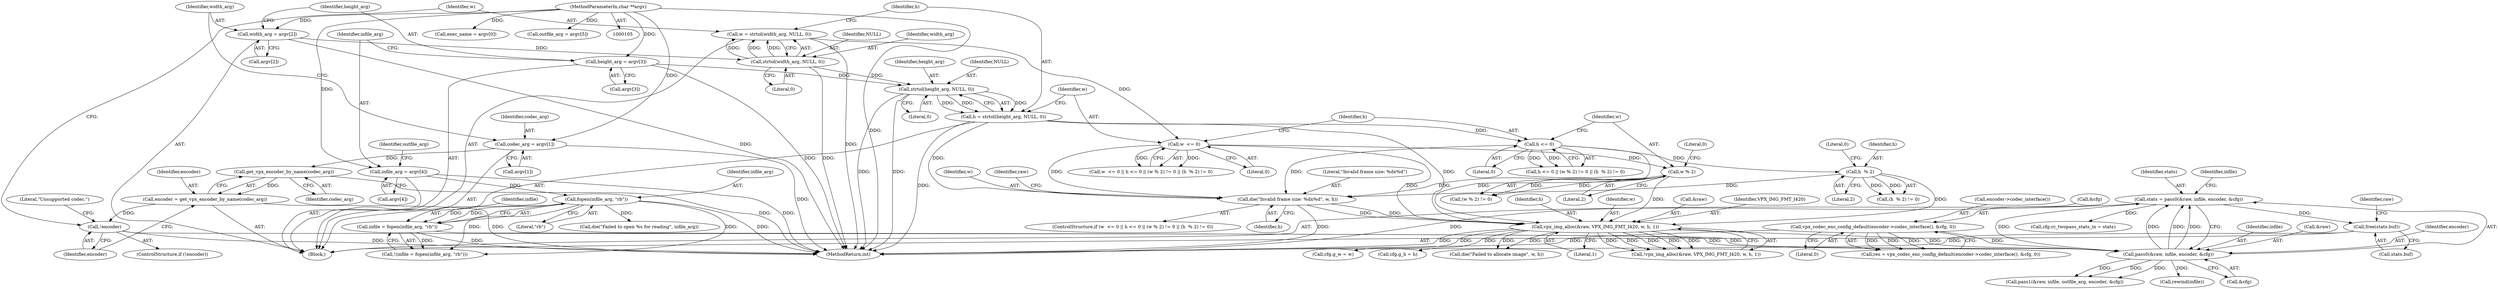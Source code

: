 digraph "0_Android_5a9753fca56f0eeb9f61e342b2fccffc364f9426_18@API" {
"1000316" [label="(Call,free(stats.buf))"];
"1000287" [label="(Call,stats = pass0(&raw, infile, encoder, &cfg))"];
"1000289" [label="(Call,pass0(&raw, infile, encoder, &cfg))"];
"1000215" [label="(Call,vpx_img_alloc(&raw, VPX_IMG_FMT_I420, w, h, 1))"];
"1000200" [label="(Call,w % 2)"];
"1000191" [label="(Call,w  <= 0)"];
"1000177" [label="(Call,w = strtol(width_arg, NULL, 0))"];
"1000179" [label="(Call,strtol(width_arg, NULL, 0))"];
"1000137" [label="(Call,width_arg = argv[2])"];
"1000107" [label="(MethodParameterIn,char **argv)"];
"1000209" [label="(Call,die(\"Invalid frame size: %dx%d\", w, h))"];
"1000205" [label="(Call,h  % 2)"];
"1000195" [label="(Call,h <= 0)"];
"1000183" [label="(Call,h = strtol(height_arg, NULL, 0))"];
"1000185" [label="(Call,strtol(height_arg, NULL, 0))"];
"1000142" [label="(Call,height_arg = argv[3])"];
"1000274" [label="(Call,infile = fopen(infile_arg, \"rb\"))"];
"1000276" [label="(Call,fopen(infile_arg, \"rb\"))"];
"1000147" [label="(Call,infile_arg = argv[4])"];
"1000173" [label="(Call,!encoder)"];
"1000168" [label="(Call,encoder = get_vpx_encoder_by_name(codec_arg))"];
"1000170" [label="(Call,get_vpx_encoder_by_name(codec_arg))"];
"1000132" [label="(Call,codec_arg = argv[1])"];
"1000232" [label="(Call,vpx_codec_enc_config_default(encoder->codec_interface(), &cfg, 0))"];
"1000292" [label="(Identifier,infile)"];
"1000182" [label="(Literal,0)"];
"1000243" [label="(Call,cfg.g_w = w)"];
"1000220" [label="(Identifier,h)"];
"1000186" [label="(Identifier,height_arg)"];
"1000232" [label="(Call,vpx_codec_enc_config_default(encoder->codec_interface(), &cfg, 0))"];
"1000273" [label="(Call,!(infile = fopen(infile_arg, \"rb\")))"];
"1000137" [label="(Call,width_arg = argv[2])"];
"1000212" [label="(Identifier,h)"];
"1000277" [label="(Identifier,infile_arg)"];
"1000210" [label="(Literal,\"Invalid frame size: %dx%d\")"];
"1000219" [label="(Identifier,w)"];
"1000290" [label="(Call,&raw)"];
"1000211" [label="(Identifier,w)"];
"1000178" [label="(Identifier,w)"];
"1000217" [label="(Identifier,raw)"];
"1000275" [label="(Identifier,infile)"];
"1000233" [label="(Call,encoder->codec_interface())"];
"1000195" [label="(Call,h <= 0)"];
"1000179" [label="(Call,strtol(width_arg, NULL, 0))"];
"1000176" [label="(Literal,\"Unsupported codec.\")"];
"1000132" [label="(Call,codec_arg = argv[1])"];
"1000170" [label="(Call,get_vpx_encoder_by_name(codec_arg))"];
"1000209" [label="(Call,die(\"Invalid frame size: %dx%d\", w, h))"];
"1000234" [label="(Call,&cfg)"];
"1000236" [label="(Literal,0)"];
"1000144" [label="(Call,argv[3])"];
"1000287" [label="(Call,stats = pass0(&raw, infile, encoder, &cfg))"];
"1000177" [label="(Call,w = strtol(width_arg, NULL, 0))"];
"1000297" [label="(Identifier,infile)"];
"1000143" [label="(Identifier,height_arg)"];
"1000215" [label="(Call,vpx_img_alloc(&raw, VPX_IMG_FMT_I420, w, h, 1))"];
"1000205" [label="(Call,h  % 2)"];
"1000206" [label="(Identifier,h)"];
"1000248" [label="(Call,cfg.g_h = h)"];
"1000171" [label="(Identifier,codec_arg)"];
"1000189" [label="(ControlStructure,if (w  <= 0 || h <= 0 || (w % 2) != 0 || (h  % 2) != 0))"];
"1000142" [label="(Call,height_arg = argv[3])"];
"1000216" [label="(Call,&raw)"];
"1000308" [label="(Call,pass1(&raw, infile, outfile_arg, encoder, &cfg))"];
"1000169" [label="(Identifier,encoder)"];
"1000200" [label="(Call,w % 2)"];
"1000168" [label="(Call,encoder = get_vpx_encoder_by_name(codec_arg))"];
"1000149" [label="(Call,argv[4])"];
"1000288" [label="(Identifier,stats)"];
"1000192" [label="(Identifier,w)"];
"1000296" [label="(Call,rewind(infile))"];
"1000279" [label="(Call,die(\"Failed to open %s for reading\", infile_arg))"];
"1000294" [label="(Call,&cfg)"];
"1000222" [label="(Call,die(\"Failed to allocate image\", w, h))"];
"1000303" [label="(Call,cfg.rc_twopass_stats_in = stats)"];
"1000157" [label="(Call,exec_name = argv[0])"];
"1000204" [label="(Call,(h  % 2) != 0)"];
"1000190" [label="(Call,w  <= 0 || h <= 0 || (w % 2) != 0 || (h  % 2) != 0)"];
"1000148" [label="(Identifier,infile_arg)"];
"1000108" [label="(Block,)"];
"1000147" [label="(Call,infile_arg = argv[4])"];
"1000289" [label="(Call,pass0(&raw, infile, encoder, &cfg))"];
"1000230" [label="(Call,res = vpx_codec_enc_config_default(encoder->codec_interface(), &cfg, 0))"];
"1000183" [label="(Call,h = strtol(height_arg, NULL, 0))"];
"1000153" [label="(Identifier,outfile_arg)"];
"1000133" [label="(Identifier,codec_arg)"];
"1000107" [label="(MethodParameterIn,char **argv)"];
"1000274" [label="(Call,infile = fopen(infile_arg, \"rb\"))"];
"1000134" [label="(Call,argv[1])"];
"1000152" [label="(Call,outfile_arg = argv[5])"];
"1000174" [label="(Identifier,encoder)"];
"1000276" [label="(Call,fopen(infile_arg, \"rb\"))"];
"1000317" [label="(Call,stats.buf)"];
"1000208" [label="(Literal,0)"];
"1000327" [label="(MethodReturn,int)"];
"1000278" [label="(Literal,\"rb\")"];
"1000139" [label="(Call,argv[2])"];
"1000197" [label="(Literal,0)"];
"1000188" [label="(Literal,0)"];
"1000196" [label="(Identifier,h)"];
"1000316" [label="(Call,free(stats.buf))"];
"1000221" [label="(Literal,1)"];
"1000191" [label="(Call,w  <= 0)"];
"1000194" [label="(Call,h <= 0 || (w % 2) != 0 || (h  % 2) != 0)"];
"1000180" [label="(Identifier,width_arg)"];
"1000184" [label="(Identifier,h)"];
"1000138" [label="(Identifier,width_arg)"];
"1000214" [label="(Call,!vpx_img_alloc(&raw, VPX_IMG_FMT_I420, w, h, 1))"];
"1000203" [label="(Literal,0)"];
"1000207" [label="(Literal,2)"];
"1000187" [label="(Identifier,NULL)"];
"1000293" [label="(Identifier,encoder)"];
"1000322" [label="(Identifier,raw)"];
"1000202" [label="(Literal,2)"];
"1000201" [label="(Identifier,w)"];
"1000173" [label="(Call,!encoder)"];
"1000218" [label="(Identifier,VPX_IMG_FMT_I420)"];
"1000172" [label="(ControlStructure,if (!encoder))"];
"1000185" [label="(Call,strtol(height_arg, NULL, 0))"];
"1000199" [label="(Call,(w % 2) != 0)"];
"1000193" [label="(Literal,0)"];
"1000181" [label="(Identifier,NULL)"];
"1000316" -> "1000108"  [label="AST: "];
"1000316" -> "1000317"  [label="CFG: "];
"1000317" -> "1000316"  [label="AST: "];
"1000322" -> "1000316"  [label="CFG: "];
"1000316" -> "1000327"  [label="DDG: "];
"1000287" -> "1000316"  [label="DDG: "];
"1000287" -> "1000108"  [label="AST: "];
"1000287" -> "1000289"  [label="CFG: "];
"1000288" -> "1000287"  [label="AST: "];
"1000289" -> "1000287"  [label="AST: "];
"1000297" -> "1000287"  [label="CFG: "];
"1000287" -> "1000327"  [label="DDG: "];
"1000289" -> "1000287"  [label="DDG: "];
"1000289" -> "1000287"  [label="DDG: "];
"1000289" -> "1000287"  [label="DDG: "];
"1000289" -> "1000287"  [label="DDG: "];
"1000287" -> "1000303"  [label="DDG: "];
"1000289" -> "1000294"  [label="CFG: "];
"1000290" -> "1000289"  [label="AST: "];
"1000292" -> "1000289"  [label="AST: "];
"1000293" -> "1000289"  [label="AST: "];
"1000294" -> "1000289"  [label="AST: "];
"1000215" -> "1000289"  [label="DDG: "];
"1000274" -> "1000289"  [label="DDG: "];
"1000173" -> "1000289"  [label="DDG: "];
"1000232" -> "1000289"  [label="DDG: "];
"1000289" -> "1000296"  [label="DDG: "];
"1000289" -> "1000308"  [label="DDG: "];
"1000289" -> "1000308"  [label="DDG: "];
"1000289" -> "1000308"  [label="DDG: "];
"1000215" -> "1000214"  [label="AST: "];
"1000215" -> "1000221"  [label="CFG: "];
"1000216" -> "1000215"  [label="AST: "];
"1000218" -> "1000215"  [label="AST: "];
"1000219" -> "1000215"  [label="AST: "];
"1000220" -> "1000215"  [label="AST: "];
"1000221" -> "1000215"  [label="AST: "];
"1000214" -> "1000215"  [label="CFG: "];
"1000215" -> "1000327"  [label="DDG: "];
"1000215" -> "1000214"  [label="DDG: "];
"1000215" -> "1000214"  [label="DDG: "];
"1000215" -> "1000214"  [label="DDG: "];
"1000215" -> "1000214"  [label="DDG: "];
"1000215" -> "1000214"  [label="DDG: "];
"1000200" -> "1000215"  [label="DDG: "];
"1000209" -> "1000215"  [label="DDG: "];
"1000209" -> "1000215"  [label="DDG: "];
"1000191" -> "1000215"  [label="DDG: "];
"1000205" -> "1000215"  [label="DDG: "];
"1000183" -> "1000215"  [label="DDG: "];
"1000195" -> "1000215"  [label="DDG: "];
"1000215" -> "1000222"  [label="DDG: "];
"1000215" -> "1000222"  [label="DDG: "];
"1000215" -> "1000243"  [label="DDG: "];
"1000215" -> "1000248"  [label="DDG: "];
"1000200" -> "1000199"  [label="AST: "];
"1000200" -> "1000202"  [label="CFG: "];
"1000201" -> "1000200"  [label="AST: "];
"1000202" -> "1000200"  [label="AST: "];
"1000203" -> "1000200"  [label="CFG: "];
"1000200" -> "1000199"  [label="DDG: "];
"1000200" -> "1000199"  [label="DDG: "];
"1000191" -> "1000200"  [label="DDG: "];
"1000200" -> "1000209"  [label="DDG: "];
"1000191" -> "1000190"  [label="AST: "];
"1000191" -> "1000193"  [label="CFG: "];
"1000192" -> "1000191"  [label="AST: "];
"1000193" -> "1000191"  [label="AST: "];
"1000196" -> "1000191"  [label="CFG: "];
"1000190" -> "1000191"  [label="CFG: "];
"1000191" -> "1000190"  [label="DDG: "];
"1000191" -> "1000190"  [label="DDG: "];
"1000177" -> "1000191"  [label="DDG: "];
"1000191" -> "1000209"  [label="DDG: "];
"1000177" -> "1000108"  [label="AST: "];
"1000177" -> "1000179"  [label="CFG: "];
"1000178" -> "1000177"  [label="AST: "];
"1000179" -> "1000177"  [label="AST: "];
"1000184" -> "1000177"  [label="CFG: "];
"1000177" -> "1000327"  [label="DDG: "];
"1000179" -> "1000177"  [label="DDG: "];
"1000179" -> "1000177"  [label="DDG: "];
"1000179" -> "1000177"  [label="DDG: "];
"1000179" -> "1000182"  [label="CFG: "];
"1000180" -> "1000179"  [label="AST: "];
"1000181" -> "1000179"  [label="AST: "];
"1000182" -> "1000179"  [label="AST: "];
"1000179" -> "1000327"  [label="DDG: "];
"1000137" -> "1000179"  [label="DDG: "];
"1000179" -> "1000185"  [label="DDG: "];
"1000137" -> "1000108"  [label="AST: "];
"1000137" -> "1000139"  [label="CFG: "];
"1000138" -> "1000137"  [label="AST: "];
"1000139" -> "1000137"  [label="AST: "];
"1000143" -> "1000137"  [label="CFG: "];
"1000137" -> "1000327"  [label="DDG: "];
"1000107" -> "1000137"  [label="DDG: "];
"1000107" -> "1000105"  [label="AST: "];
"1000107" -> "1000327"  [label="DDG: "];
"1000107" -> "1000132"  [label="DDG: "];
"1000107" -> "1000142"  [label="DDG: "];
"1000107" -> "1000147"  [label="DDG: "];
"1000107" -> "1000152"  [label="DDG: "];
"1000107" -> "1000157"  [label="DDG: "];
"1000209" -> "1000189"  [label="AST: "];
"1000209" -> "1000212"  [label="CFG: "];
"1000210" -> "1000209"  [label="AST: "];
"1000211" -> "1000209"  [label="AST: "];
"1000212" -> "1000209"  [label="AST: "];
"1000217" -> "1000209"  [label="CFG: "];
"1000209" -> "1000327"  [label="DDG: "];
"1000205" -> "1000209"  [label="DDG: "];
"1000183" -> "1000209"  [label="DDG: "];
"1000195" -> "1000209"  [label="DDG: "];
"1000205" -> "1000204"  [label="AST: "];
"1000205" -> "1000207"  [label="CFG: "];
"1000206" -> "1000205"  [label="AST: "];
"1000207" -> "1000205"  [label="AST: "];
"1000208" -> "1000205"  [label="CFG: "];
"1000205" -> "1000204"  [label="DDG: "];
"1000205" -> "1000204"  [label="DDG: "];
"1000195" -> "1000205"  [label="DDG: "];
"1000195" -> "1000194"  [label="AST: "];
"1000195" -> "1000197"  [label="CFG: "];
"1000196" -> "1000195"  [label="AST: "];
"1000197" -> "1000195"  [label="AST: "];
"1000201" -> "1000195"  [label="CFG: "];
"1000194" -> "1000195"  [label="CFG: "];
"1000195" -> "1000194"  [label="DDG: "];
"1000195" -> "1000194"  [label="DDG: "];
"1000183" -> "1000195"  [label="DDG: "];
"1000183" -> "1000108"  [label="AST: "];
"1000183" -> "1000185"  [label="CFG: "];
"1000184" -> "1000183"  [label="AST: "];
"1000185" -> "1000183"  [label="AST: "];
"1000192" -> "1000183"  [label="CFG: "];
"1000183" -> "1000327"  [label="DDG: "];
"1000185" -> "1000183"  [label="DDG: "];
"1000185" -> "1000183"  [label="DDG: "];
"1000185" -> "1000183"  [label="DDG: "];
"1000185" -> "1000188"  [label="CFG: "];
"1000186" -> "1000185"  [label="AST: "];
"1000187" -> "1000185"  [label="AST: "];
"1000188" -> "1000185"  [label="AST: "];
"1000185" -> "1000327"  [label="DDG: "];
"1000185" -> "1000327"  [label="DDG: "];
"1000142" -> "1000185"  [label="DDG: "];
"1000142" -> "1000108"  [label="AST: "];
"1000142" -> "1000144"  [label="CFG: "];
"1000143" -> "1000142"  [label="AST: "];
"1000144" -> "1000142"  [label="AST: "];
"1000148" -> "1000142"  [label="CFG: "];
"1000142" -> "1000327"  [label="DDG: "];
"1000274" -> "1000273"  [label="AST: "];
"1000274" -> "1000276"  [label="CFG: "];
"1000275" -> "1000274"  [label="AST: "];
"1000276" -> "1000274"  [label="AST: "];
"1000273" -> "1000274"  [label="CFG: "];
"1000274" -> "1000327"  [label="DDG: "];
"1000274" -> "1000273"  [label="DDG: "];
"1000276" -> "1000274"  [label="DDG: "];
"1000276" -> "1000274"  [label="DDG: "];
"1000276" -> "1000278"  [label="CFG: "];
"1000277" -> "1000276"  [label="AST: "];
"1000278" -> "1000276"  [label="AST: "];
"1000276" -> "1000327"  [label="DDG: "];
"1000276" -> "1000273"  [label="DDG: "];
"1000276" -> "1000273"  [label="DDG: "];
"1000147" -> "1000276"  [label="DDG: "];
"1000276" -> "1000279"  [label="DDG: "];
"1000147" -> "1000108"  [label="AST: "];
"1000147" -> "1000149"  [label="CFG: "];
"1000148" -> "1000147"  [label="AST: "];
"1000149" -> "1000147"  [label="AST: "];
"1000153" -> "1000147"  [label="CFG: "];
"1000147" -> "1000327"  [label="DDG: "];
"1000173" -> "1000172"  [label="AST: "];
"1000173" -> "1000174"  [label="CFG: "];
"1000174" -> "1000173"  [label="AST: "];
"1000176" -> "1000173"  [label="CFG: "];
"1000178" -> "1000173"  [label="CFG: "];
"1000173" -> "1000327"  [label="DDG: "];
"1000168" -> "1000173"  [label="DDG: "];
"1000168" -> "1000108"  [label="AST: "];
"1000168" -> "1000170"  [label="CFG: "];
"1000169" -> "1000168"  [label="AST: "];
"1000170" -> "1000168"  [label="AST: "];
"1000174" -> "1000168"  [label="CFG: "];
"1000168" -> "1000327"  [label="DDG: "];
"1000170" -> "1000168"  [label="DDG: "];
"1000170" -> "1000171"  [label="CFG: "];
"1000171" -> "1000170"  [label="AST: "];
"1000170" -> "1000327"  [label="DDG: "];
"1000132" -> "1000170"  [label="DDG: "];
"1000132" -> "1000108"  [label="AST: "];
"1000132" -> "1000134"  [label="CFG: "];
"1000133" -> "1000132"  [label="AST: "];
"1000134" -> "1000132"  [label="AST: "];
"1000138" -> "1000132"  [label="CFG: "];
"1000132" -> "1000327"  [label="DDG: "];
"1000232" -> "1000230"  [label="AST: "];
"1000232" -> "1000236"  [label="CFG: "];
"1000233" -> "1000232"  [label="AST: "];
"1000234" -> "1000232"  [label="AST: "];
"1000236" -> "1000232"  [label="AST: "];
"1000230" -> "1000232"  [label="CFG: "];
"1000232" -> "1000327"  [label="DDG: "];
"1000232" -> "1000230"  [label="DDG: "];
"1000232" -> "1000230"  [label="DDG: "];
"1000232" -> "1000230"  [label="DDG: "];
}
